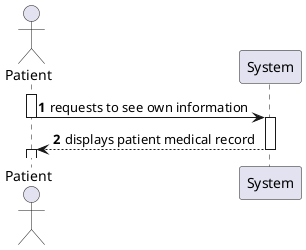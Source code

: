 @startuml
'https://plantuml.com/sequence-diagram

autonumber

Actor Patient
Participant System

activate Patient

Patient -> System : requests to see own information
deactivate Patient
activate System

System --> Patient : displays patient medical record
deactivate System
activate Patient

@enduml